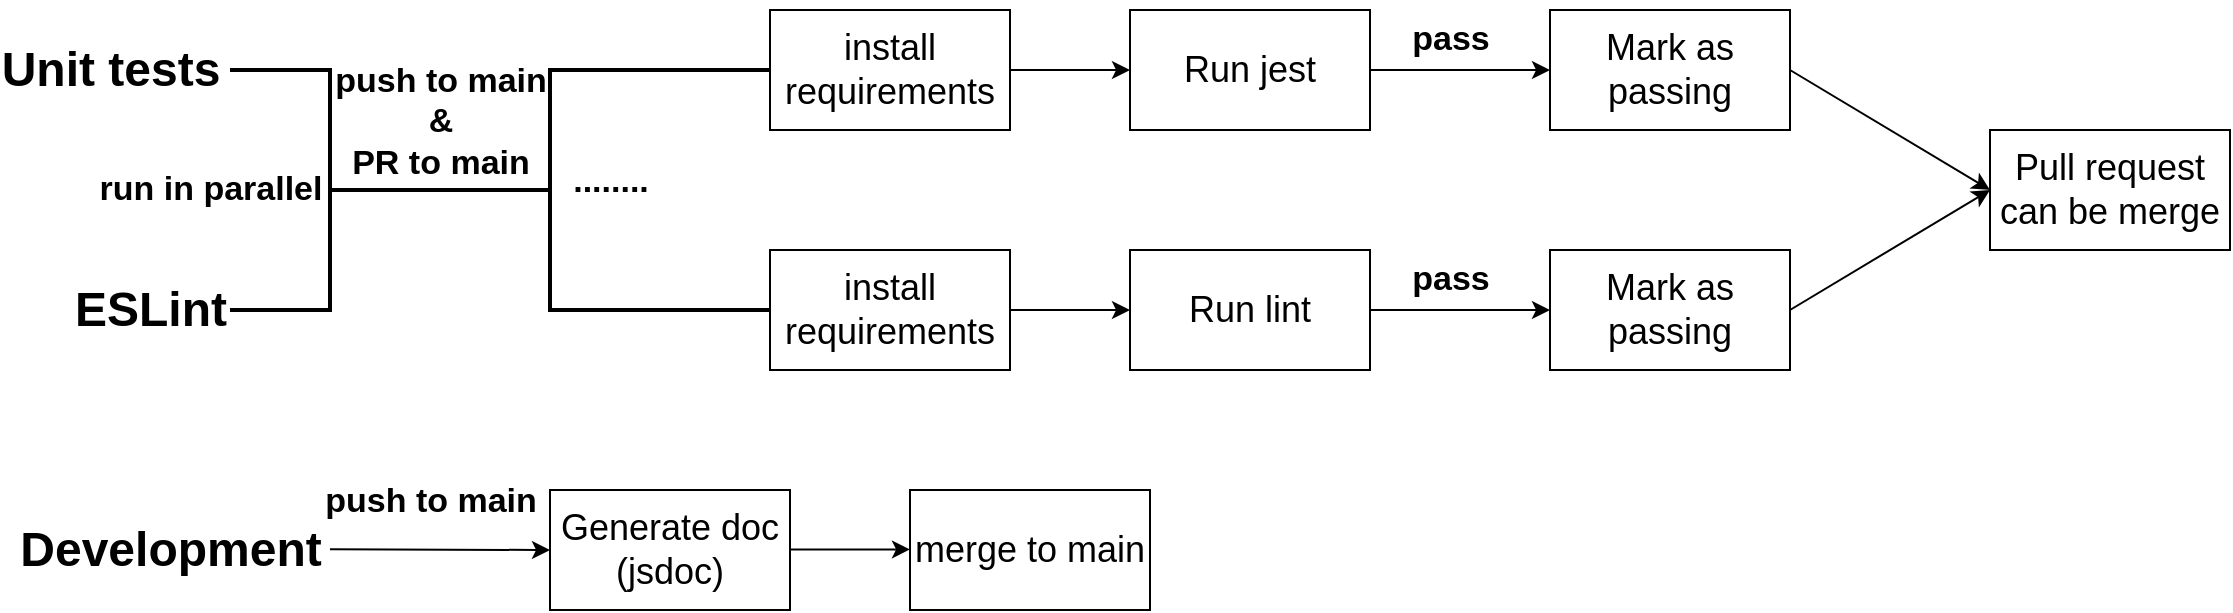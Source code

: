 <mxfile>
    <diagram name="第 1 页" id="XHGQAw4q8pq3mNkUlnjU">
        <mxGraphModel dx="1501" dy="986" grid="1" gridSize="10" guides="1" tooltips="1" connect="1" arrows="1" fold="1" page="1" pageScale="1" pageWidth="1169" pageHeight="827" math="0" shadow="0">
            <root>
                <mxCell id="0"/>
                <mxCell id="1" parent="0"/>
                <mxCell id="rTVmg1_4F_sFFXQ4KWiE-1" value="&lt;font style=&quot;font-size: 18px;&quot;&gt;Run jest&lt;/font&gt;" style="rounded=0;whiteSpace=wrap;html=1;" parent="1" vertex="1">
                    <mxGeometry x="580" y="266" width="120" height="60" as="geometry"/>
                </mxCell>
                <mxCell id="rTVmg1_4F_sFFXQ4KWiE-4" value="" style="strokeWidth=2;html=1;shape=mxgraph.flowchart.annotation_2;align=left;labelPosition=right;pointerEvents=1;" parent="1" vertex="1">
                    <mxGeometry x="180" y="296" width="220" height="120" as="geometry"/>
                </mxCell>
                <mxCell id="rTVmg1_4F_sFFXQ4KWiE-5" value="" style="strokeWidth=2;html=1;shape=mxgraph.flowchart.annotation_1;align=left;pointerEvents=1;rotation=-180;" parent="1" vertex="1">
                    <mxGeometry x="130" y="296" width="50" height="120" as="geometry"/>
                </mxCell>
                <mxCell id="rTVmg1_4F_sFFXQ4KWiE-7" value="Development" style="text;strokeColor=none;fillColor=none;html=1;fontSize=24;fontStyle=1;verticalAlign=middle;align=center;" parent="1" vertex="1">
                    <mxGeometry x="50" y="516" width="100" height="40" as="geometry"/>
                </mxCell>
                <mxCell id="rTVmg1_4F_sFFXQ4KWiE-9" value="Unit tests" style="text;strokeColor=none;fillColor=none;html=1;fontSize=24;fontStyle=1;verticalAlign=middle;align=center;" parent="1" vertex="1">
                    <mxGeometry x="20" y="276" width="100" height="40" as="geometry"/>
                </mxCell>
                <mxCell id="rTVmg1_4F_sFFXQ4KWiE-10" value="ESLint" style="text;strokeColor=none;fillColor=none;html=1;fontSize=24;fontStyle=1;verticalAlign=middle;align=center;" parent="1" vertex="1">
                    <mxGeometry x="40" y="396" width="100" height="40" as="geometry"/>
                </mxCell>
                <mxCell id="rTVmg1_4F_sFFXQ4KWiE-11" value="run in parallel" style="text;strokeColor=none;fillColor=none;html=1;fontSize=17;fontStyle=1;verticalAlign=middle;align=center;" parent="1" vertex="1">
                    <mxGeometry x="70" y="336" width="100" height="40" as="geometry"/>
                </mxCell>
                <mxCell id="rTVmg1_4F_sFFXQ4KWiE-12" value="&lt;font style=&quot;font-size: 18px;&quot;&gt;install requirements&lt;/font&gt;" style="rounded=0;whiteSpace=wrap;html=1;" parent="1" vertex="1">
                    <mxGeometry x="400" y="266" width="120" height="60" as="geometry"/>
                </mxCell>
                <mxCell id="rTVmg1_4F_sFFXQ4KWiE-13" value="&lt;font style=&quot;font-size: 18px;&quot;&gt;install requirements&lt;/font&gt;" style="rounded=0;whiteSpace=wrap;html=1;" parent="1" vertex="1">
                    <mxGeometry x="400" y="386" width="120" height="60" as="geometry"/>
                </mxCell>
                <mxCell id="rTVmg1_4F_sFFXQ4KWiE-14" value="&lt;font style=&quot;font-size: 18px;&quot;&gt;Run lint&lt;/font&gt;" style="rounded=0;whiteSpace=wrap;html=1;" parent="1" vertex="1">
                    <mxGeometry x="580" y="386" width="120" height="60" as="geometry"/>
                </mxCell>
                <mxCell id="rTVmg1_4F_sFFXQ4KWiE-15" value="&lt;font style=&quot;font-size: 18px;&quot;&gt;Mark as passing&lt;/font&gt;" style="rounded=0;whiteSpace=wrap;html=1;" parent="1" vertex="1">
                    <mxGeometry x="790" y="266" width="120" height="60" as="geometry"/>
                </mxCell>
                <mxCell id="rTVmg1_4F_sFFXQ4KWiE-16" value="&lt;font style=&quot;font-size: 18px;&quot;&gt;Mark as passing&lt;/font&gt;" style="rounded=0;whiteSpace=wrap;html=1;" parent="1" vertex="1">
                    <mxGeometry x="790" y="386" width="120" height="60" as="geometry"/>
                </mxCell>
                <mxCell id="rTVmg1_4F_sFFXQ4KWiE-17" value="" style="endArrow=classic;html=1;rounded=0;exitX=1;exitY=0.5;exitDx=0;exitDy=0;entryX=0;entryY=0.5;entryDx=0;entryDy=0;" parent="1" source="rTVmg1_4F_sFFXQ4KWiE-12" target="rTVmg1_4F_sFFXQ4KWiE-1" edge="1">
                    <mxGeometry width="50" height="50" relative="1" as="geometry">
                        <mxPoint x="590" y="366" as="sourcePoint"/>
                        <mxPoint x="640" y="316" as="targetPoint"/>
                    </mxGeometry>
                </mxCell>
                <mxCell id="rTVmg1_4F_sFFXQ4KWiE-18" value="" style="endArrow=classic;html=1;rounded=0;exitX=1;exitY=0.5;exitDx=0;exitDy=0;entryX=0;entryY=0.5;entryDx=0;entryDy=0;" parent="1" source="rTVmg1_4F_sFFXQ4KWiE-1" target="rTVmg1_4F_sFFXQ4KWiE-15" edge="1">
                    <mxGeometry width="50" height="50" relative="1" as="geometry">
                        <mxPoint x="730" y="316" as="sourcePoint"/>
                        <mxPoint x="780" y="266" as="targetPoint"/>
                    </mxGeometry>
                </mxCell>
                <mxCell id="rTVmg1_4F_sFFXQ4KWiE-19" value="" style="endArrow=classic;html=1;rounded=0;exitX=1;exitY=0.5;exitDx=0;exitDy=0;entryX=0;entryY=0.5;entryDx=0;entryDy=0;" parent="1" source="rTVmg1_4F_sFFXQ4KWiE-13" target="rTVmg1_4F_sFFXQ4KWiE-14" edge="1">
                    <mxGeometry width="50" height="50" relative="1" as="geometry">
                        <mxPoint x="530" y="426" as="sourcePoint"/>
                        <mxPoint x="580" y="376" as="targetPoint"/>
                    </mxGeometry>
                </mxCell>
                <mxCell id="rTVmg1_4F_sFFXQ4KWiE-20" value="" style="endArrow=classic;html=1;rounded=0;exitX=1;exitY=0.5;exitDx=0;exitDy=0;entryX=0;entryY=0.5;entryDx=0;entryDy=0;" parent="1" source="rTVmg1_4F_sFFXQ4KWiE-14" target="rTVmg1_4F_sFFXQ4KWiE-16" edge="1">
                    <mxGeometry width="50" height="50" relative="1" as="geometry">
                        <mxPoint x="720" y="396" as="sourcePoint"/>
                        <mxPoint x="770" y="346" as="targetPoint"/>
                    </mxGeometry>
                </mxCell>
                <mxCell id="rTVmg1_4F_sFFXQ4KWiE-21" value="pass" style="text;strokeColor=none;fillColor=none;html=1;fontSize=17;fontStyle=1;verticalAlign=middle;align=center;" parent="1" vertex="1">
                    <mxGeometry x="690" y="261" width="100" height="40" as="geometry"/>
                </mxCell>
                <mxCell id="rTVmg1_4F_sFFXQ4KWiE-22" value="pass" style="text;strokeColor=none;fillColor=none;html=1;fontSize=17;fontStyle=1;verticalAlign=middle;align=center;" parent="1" vertex="1">
                    <mxGeometry x="690" y="381" width="100" height="40" as="geometry"/>
                </mxCell>
                <mxCell id="rTVmg1_4F_sFFXQ4KWiE-23" value="&lt;font style=&quot;font-size: 18px;&quot;&gt;Pull request can be merge&lt;/font&gt;" style="rounded=0;whiteSpace=wrap;html=1;" parent="1" vertex="1">
                    <mxGeometry x="1010" y="326" width="120" height="60" as="geometry"/>
                </mxCell>
                <mxCell id="rTVmg1_4F_sFFXQ4KWiE-24" value="" style="endArrow=classic;html=1;rounded=0;exitX=1;exitY=0.5;exitDx=0;exitDy=0;entryX=0;entryY=0.5;entryDx=0;entryDy=0;" parent="1" source="rTVmg1_4F_sFFXQ4KWiE-15" target="rTVmg1_4F_sFFXQ4KWiE-23" edge="1">
                    <mxGeometry width="50" height="50" relative="1" as="geometry">
                        <mxPoint x="970" y="316" as="sourcePoint"/>
                        <mxPoint x="1020" y="266" as="targetPoint"/>
                    </mxGeometry>
                </mxCell>
                <mxCell id="rTVmg1_4F_sFFXQ4KWiE-25" value="" style="endArrow=classic;html=1;rounded=0;exitX=1;exitY=0.5;exitDx=0;exitDy=0;entryX=0;entryY=0.5;entryDx=0;entryDy=0;" parent="1" source="rTVmg1_4F_sFFXQ4KWiE-16" target="rTVmg1_4F_sFFXQ4KWiE-23" edge="1">
                    <mxGeometry width="50" height="50" relative="1" as="geometry">
                        <mxPoint x="920" y="426" as="sourcePoint"/>
                        <mxPoint x="970" y="376" as="targetPoint"/>
                    </mxGeometry>
                </mxCell>
                <mxCell id="9" style="edgeStyle=none;html=1;" parent="1" source="rTVmg1_4F_sFFXQ4KWiE-26" edge="1">
                    <mxGeometry relative="1" as="geometry">
                        <mxPoint x="290" y="536" as="targetPoint"/>
                    </mxGeometry>
                </mxCell>
                <mxCell id="rTVmg1_4F_sFFXQ4KWiE-26" value="&lt;font style=&quot;font-size: 18px;&quot;&gt;Generate doc (jsdoc)&lt;/font&gt;" style="rounded=0;whiteSpace=wrap;html=1;" parent="1" vertex="1">
                    <mxGeometry x="290" y="506" width="120" height="60" as="geometry"/>
                </mxCell>
                <mxCell id="rTVmg1_4F_sFFXQ4KWiE-27" value="&lt;font style=&quot;font-size: 18px;&quot;&gt;merge to main&lt;/font&gt;" style="rounded=0;whiteSpace=wrap;html=1;" parent="1" vertex="1">
                    <mxGeometry x="470" y="506" width="120" height="60" as="geometry"/>
                </mxCell>
                <mxCell id="rTVmg1_4F_sFFXQ4KWiE-28" value="" style="endArrow=classic;html=1;rounded=0;exitX=1;exitY=0.5;exitDx=0;exitDy=0;entryX=0;entryY=0.5;entryDx=0;entryDy=0;" parent="1" edge="1">
                    <mxGeometry width="50" height="50" relative="1" as="geometry">
                        <mxPoint x="410" y="535.71" as="sourcePoint"/>
                        <mxPoint x="470" y="535.71" as="targetPoint"/>
                    </mxGeometry>
                </mxCell>
                <mxCell id="2" value="push to main&lt;br&gt;&amp;amp;&lt;br&gt;PR to main" style="text;strokeColor=none;fillColor=none;html=1;fontSize=17;fontStyle=1;verticalAlign=middle;align=center;" parent="1" vertex="1">
                    <mxGeometry x="185" y="302" width="100" height="40" as="geometry"/>
                </mxCell>
                <mxCell id="3" value="push to main" style="text;strokeColor=none;fillColor=none;html=1;fontSize=17;fontStyle=1;verticalAlign=middle;align=center;" parent="1" vertex="1">
                    <mxGeometry x="180" y="492" width="100" height="40" as="geometry"/>
                </mxCell>
                <mxCell id="4" value="" style="endArrow=classic;html=1;rounded=0;exitX=1;exitY=0.5;exitDx=0;exitDy=0;entryX=0;entryY=0.5;entryDx=0;entryDy=0;" parent="1" target="rTVmg1_4F_sFFXQ4KWiE-26" edge="1">
                    <mxGeometry width="50" height="50" relative="1" as="geometry">
                        <mxPoint x="180" y="535.66" as="sourcePoint"/>
                        <mxPoint x="340" y="536" as="targetPoint"/>
                    </mxGeometry>
                </mxCell>
                <mxCell id="11" value="........" style="text;strokeColor=none;fillColor=none;html=1;fontSize=17;fontStyle=1;verticalAlign=middle;align=center;" vertex="1" parent="1">
                    <mxGeometry x="270" y="332" width="100" height="40" as="geometry"/>
                </mxCell>
            </root>
        </mxGraphModel>
    </diagram>
</mxfile>